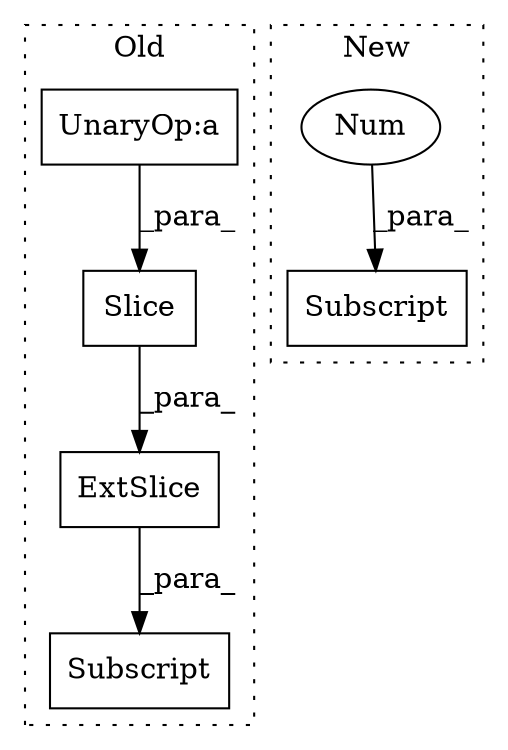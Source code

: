 digraph G {
subgraph cluster0 {
1 [label="Slice" a="80" s="4047" l="13" shape="box"];
3 [label="UnaryOp:a" a="61" s="4047" l="13" shape="box"];
5 [label="ExtSlice" a="85" s="4043" l="1" shape="box"];
6 [label="Subscript" a="63" s="4043,0" l="23,0" shape="box"];
label = "Old";
style="dotted";
}
subgraph cluster1 {
2 [label="Subscript" a="63" s="4613,0" l="10,0" shape="box"];
4 [label="Num" a="76" s="4621" l="1" shape="ellipse"];
label = "New";
style="dotted";
}
1 -> 5 [label="_para_"];
3 -> 1 [label="_para_"];
4 -> 2 [label="_para_"];
5 -> 6 [label="_para_"];
}